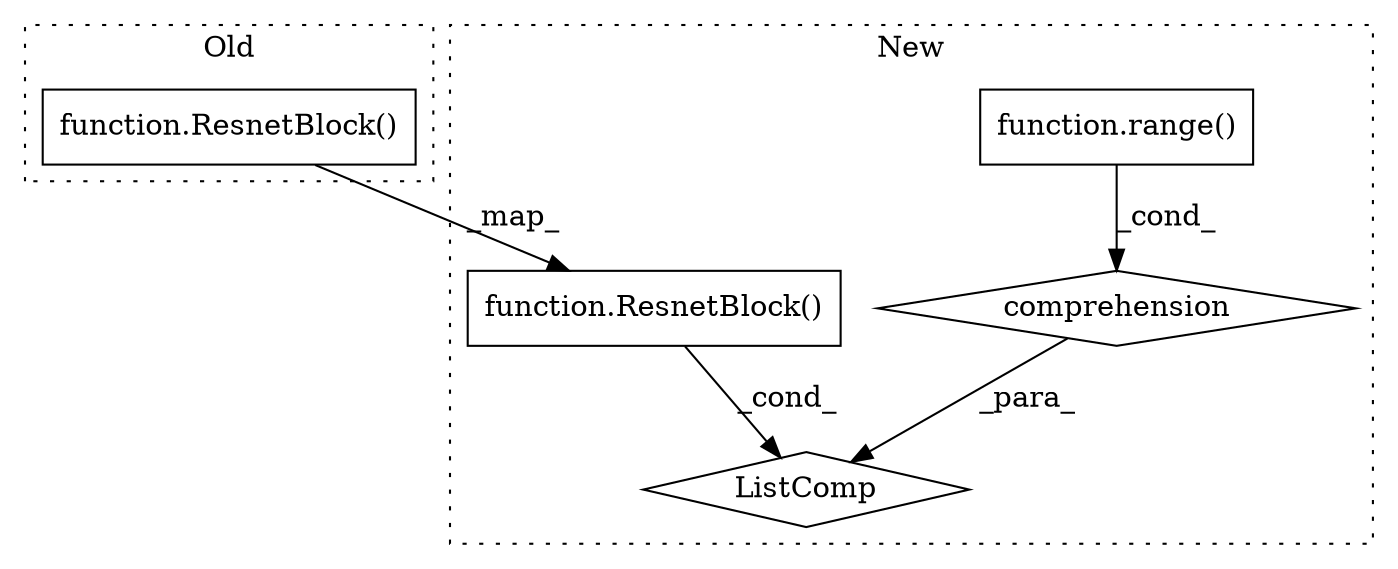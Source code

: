 digraph G {
subgraph cluster0 {
1 [label="function.ResnetBlock()" a="75" s="15073,15101" l="12,1" shape="box"];
label = "Old";
style="dotted";
}
subgraph cluster1 {
2 [label="function.ResnetBlock()" a="75" s="15236,15264" l="12,1" shape="box"];
3 [label="ListComp" a="106" s="15235" l="66" shape="diamond"];
4 [label="function.range()" a="75" s="15275,15299" l="6,1" shape="box"];
5 [label="comprehension" a="45" s="15266" l="3" shape="diamond"];
label = "New";
style="dotted";
}
1 -> 2 [label="_map_"];
2 -> 3 [label="_cond_"];
4 -> 5 [label="_cond_"];
5 -> 3 [label="_para_"];
}
